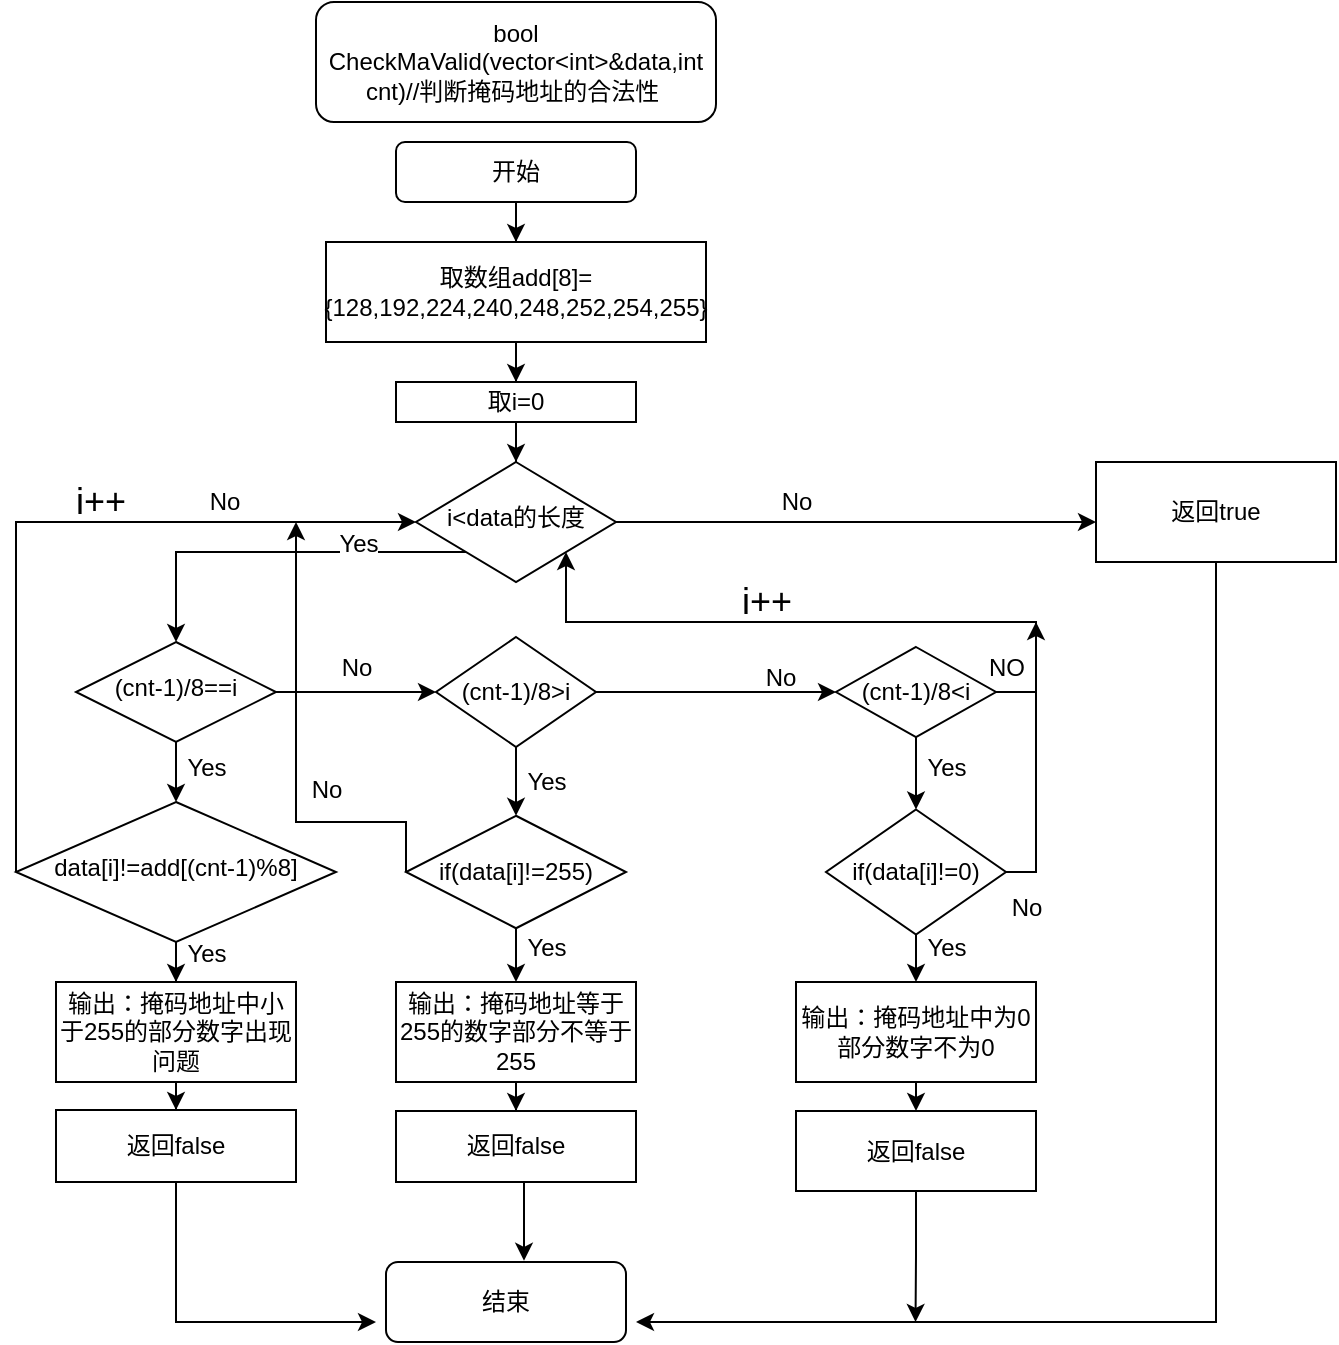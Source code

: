 <mxfile version="12.6.5" type="device"><diagram id="C5RBs43oDa-KdzZeNtuy" name="Page-1"><mxGraphModel dx="2032" dy="696" grid="1" gridSize="10" guides="1" tooltips="1" connect="1" arrows="1" fold="1" page="1" pageScale="1" pageWidth="827" pageHeight="1169" math="0" shadow="0"><root><mxCell id="WIyWlLk6GJQsqaUBKTNV-0"/><mxCell id="WIyWlLk6GJQsqaUBKTNV-1" parent="WIyWlLk6GJQsqaUBKTNV-0"/><mxCell id="8NQHq2jkCFOHeiE671VH-1" style="edgeStyle=orthogonalEdgeStyle;rounded=0;orthogonalLoop=1;jettySize=auto;html=1;" edge="1" parent="WIyWlLk6GJQsqaUBKTNV-1" source="WIyWlLk6GJQsqaUBKTNV-3" target="8NQHq2jkCFOHeiE671VH-2"><mxGeometry relative="1" as="geometry"><mxPoint x="220" y="120" as="targetPoint"/></mxGeometry></mxCell><mxCell id="WIyWlLk6GJQsqaUBKTNV-3" value="开始&lt;br&gt;" style="rounded=1;whiteSpace=wrap;html=1;fontSize=12;glass=0;strokeWidth=1;shadow=0;" parent="WIyWlLk6GJQsqaUBKTNV-1" vertex="1"><mxGeometry x="160" y="70" width="120" height="30" as="geometry"/></mxCell><mxCell id="8NQHq2jkCFOHeiE671VH-12" style="edgeStyle=orthogonalEdgeStyle;rounded=0;orthogonalLoop=1;jettySize=auto;html=1;exitX=0;exitY=1;exitDx=0;exitDy=0;entryX=0.5;entryY=0;entryDx=0;entryDy=0;" edge="1" parent="WIyWlLk6GJQsqaUBKTNV-1" source="WIyWlLk6GJQsqaUBKTNV-6" target="WIyWlLk6GJQsqaUBKTNV-10"><mxGeometry relative="1" as="geometry"/></mxCell><mxCell id="8NQHq2jkCFOHeiE671VH-37" value="Yes" style="text;html=1;align=center;verticalAlign=middle;resizable=0;points=[];labelBackgroundColor=#ffffff;" vertex="1" connectable="0" parent="8NQHq2jkCFOHeiE671VH-12"><mxGeometry x="-0.429" y="-4" relative="1" as="geometry"><mxPoint as="offset"/></mxGeometry></mxCell><mxCell id="8NQHq2jkCFOHeiE671VH-40" style="edgeStyle=orthogonalEdgeStyle;rounded=0;orthogonalLoop=1;jettySize=auto;html=1;exitX=1;exitY=0.5;exitDx=0;exitDy=0;" edge="1" parent="WIyWlLk6GJQsqaUBKTNV-1" source="WIyWlLk6GJQsqaUBKTNV-6"><mxGeometry relative="1" as="geometry"><mxPoint x="510" y="260" as="targetPoint"/></mxGeometry></mxCell><mxCell id="WIyWlLk6GJQsqaUBKTNV-6" value="i&amp;lt;data的长度" style="rhombus;whiteSpace=wrap;html=1;shadow=0;fontFamily=Helvetica;fontSize=12;align=center;strokeWidth=1;spacing=6;spacingTop=-4;" parent="WIyWlLk6GJQsqaUBKTNV-1" vertex="1"><mxGeometry x="170" y="230" width="100" height="60" as="geometry"/></mxCell><mxCell id="8NQHq2jkCFOHeiE671VH-19" value="" style="edgeStyle=orthogonalEdgeStyle;rounded=0;orthogonalLoop=1;jettySize=auto;html=1;" edge="1" parent="WIyWlLk6GJQsqaUBKTNV-1" source="WIyWlLk6GJQsqaUBKTNV-10" target="8NQHq2jkCFOHeiE671VH-18"><mxGeometry relative="1" as="geometry"/></mxCell><mxCell id="8NQHq2jkCFOHeiE671VH-46" style="edgeStyle=orthogonalEdgeStyle;rounded=0;orthogonalLoop=1;jettySize=auto;html=1;exitX=1;exitY=0.5;exitDx=0;exitDy=0;entryX=0;entryY=0.5;entryDx=0;entryDy=0;" edge="1" parent="WIyWlLk6GJQsqaUBKTNV-1" source="WIyWlLk6GJQsqaUBKTNV-10" target="8NQHq2jkCFOHeiE671VH-14"><mxGeometry relative="1" as="geometry"/></mxCell><mxCell id="WIyWlLk6GJQsqaUBKTNV-10" value="(cnt-1)/8==i" style="rhombus;whiteSpace=wrap;html=1;shadow=0;fontFamily=Helvetica;fontSize=12;align=center;strokeWidth=1;spacing=6;spacingTop=-4;" parent="WIyWlLk6GJQsqaUBKTNV-1" vertex="1"><mxGeometry y="320" width="100" height="50" as="geometry"/></mxCell><mxCell id="8NQHq2jkCFOHeiE671VH-24" style="edgeStyle=orthogonalEdgeStyle;rounded=0;orthogonalLoop=1;jettySize=auto;html=1;exitX=0.5;exitY=1;exitDx=0;exitDy=0;" edge="1" parent="WIyWlLk6GJQsqaUBKTNV-1" source="8NQHq2jkCFOHeiE671VH-18" target="8NQHq2jkCFOHeiE671VH-25"><mxGeometry relative="1" as="geometry"><mxPoint x="50" y="490" as="targetPoint"/></mxGeometry></mxCell><mxCell id="8NQHq2jkCFOHeiE671VH-56" style="edgeStyle=orthogonalEdgeStyle;rounded=0;orthogonalLoop=1;jettySize=auto;html=1;exitX=0;exitY=0.5;exitDx=0;exitDy=0;entryX=0;entryY=0.5;entryDx=0;entryDy=0;" edge="1" parent="WIyWlLk6GJQsqaUBKTNV-1" source="8NQHq2jkCFOHeiE671VH-18" target="WIyWlLk6GJQsqaUBKTNV-6"><mxGeometry relative="1" as="geometry"><mxPoint x="-50" y="230" as="targetPoint"/><Array as="points"><mxPoint x="-30" y="260"/></Array></mxGeometry></mxCell><mxCell id="8NQHq2jkCFOHeiE671VH-18" value="data[i]!=add[(cnt-1)%8]" style="rhombus;whiteSpace=wrap;html=1;shadow=0;fontFamily=Helvetica;fontSize=12;align=center;strokeWidth=1;spacing=6;spacingTop=-4;" vertex="1" parent="WIyWlLk6GJQsqaUBKTNV-1"><mxGeometry x="-30" y="400" width="160" height="70" as="geometry"/></mxCell><mxCell id="WIyWlLk6GJQsqaUBKTNV-11" value="结束" style="rounded=1;whiteSpace=wrap;html=1;fontSize=12;glass=0;strokeWidth=1;shadow=0;" parent="WIyWlLk6GJQsqaUBKTNV-1" vertex="1"><mxGeometry x="155" y="630" width="120" height="40" as="geometry"/></mxCell><mxCell id="8NQHq2jkCFOHeiE671VH-0" value="bool CheckMaValid(vector&amp;lt;int&amp;gt;&amp;amp;data,int cnt)//判断掩码地址的合法性&amp;nbsp;" style="rounded=1;whiteSpace=wrap;html=1;" vertex="1" parent="WIyWlLk6GJQsqaUBKTNV-1"><mxGeometry x="120" width="200" height="60" as="geometry"/></mxCell><mxCell id="8NQHq2jkCFOHeiE671VH-3" style="edgeStyle=orthogonalEdgeStyle;rounded=0;orthogonalLoop=1;jettySize=auto;html=1;exitX=0.5;exitY=1;exitDx=0;exitDy=0;" edge="1" parent="WIyWlLk6GJQsqaUBKTNV-1" source="8NQHq2jkCFOHeiE671VH-2" target="8NQHq2jkCFOHeiE671VH-4"><mxGeometry relative="1" as="geometry"><mxPoint x="220" y="190" as="targetPoint"/></mxGeometry></mxCell><mxCell id="8NQHq2jkCFOHeiE671VH-2" value="取数组add[8]={128,192,224,240,248,252,254,255}" style="rounded=0;whiteSpace=wrap;html=1;" vertex="1" parent="WIyWlLk6GJQsqaUBKTNV-1"><mxGeometry x="125" y="120" width="190" height="50" as="geometry"/></mxCell><mxCell id="8NQHq2jkCFOHeiE671VH-9" style="edgeStyle=orthogonalEdgeStyle;rounded=0;orthogonalLoop=1;jettySize=auto;html=1;entryX=0.5;entryY=0;entryDx=0;entryDy=0;" edge="1" parent="WIyWlLk6GJQsqaUBKTNV-1" source="8NQHq2jkCFOHeiE671VH-4" target="WIyWlLk6GJQsqaUBKTNV-6"><mxGeometry relative="1" as="geometry"/></mxCell><mxCell id="8NQHq2jkCFOHeiE671VH-4" value="取i=0" style="rounded=0;whiteSpace=wrap;html=1;" vertex="1" parent="WIyWlLk6GJQsqaUBKTNV-1"><mxGeometry x="160" y="190" width="120" height="20" as="geometry"/></mxCell><mxCell id="8NQHq2jkCFOHeiE671VH-20" style="edgeStyle=orthogonalEdgeStyle;rounded=0;orthogonalLoop=1;jettySize=auto;html=1;exitX=0.5;exitY=1;exitDx=0;exitDy=0;" edge="1" parent="WIyWlLk6GJQsqaUBKTNV-1" source="8NQHq2jkCFOHeiE671VH-14" target="8NQHq2jkCFOHeiE671VH-21"><mxGeometry relative="1" as="geometry"><mxPoint x="220" y="400" as="targetPoint"/></mxGeometry></mxCell><mxCell id="8NQHq2jkCFOHeiE671VH-48" style="edgeStyle=orthogonalEdgeStyle;rounded=0;orthogonalLoop=1;jettySize=auto;html=1;exitX=1;exitY=0.5;exitDx=0;exitDy=0;entryX=0;entryY=0.5;entryDx=0;entryDy=0;" edge="1" parent="WIyWlLk6GJQsqaUBKTNV-1" source="8NQHq2jkCFOHeiE671VH-14" target="8NQHq2jkCFOHeiE671VH-17"><mxGeometry relative="1" as="geometry"/></mxCell><mxCell id="8NQHq2jkCFOHeiE671VH-14" value="(cnt-1)/8&amp;gt;i" style="rhombus;whiteSpace=wrap;html=1;" vertex="1" parent="WIyWlLk6GJQsqaUBKTNV-1"><mxGeometry x="180" y="317.5" width="80" height="55" as="geometry"/></mxCell><mxCell id="8NQHq2jkCFOHeiE671VH-22" style="edgeStyle=orthogonalEdgeStyle;rounded=0;orthogonalLoop=1;jettySize=auto;html=1;exitX=0.5;exitY=1;exitDx=0;exitDy=0;" edge="1" parent="WIyWlLk6GJQsqaUBKTNV-1" source="8NQHq2jkCFOHeiE671VH-17" target="8NQHq2jkCFOHeiE671VH-23"><mxGeometry relative="1" as="geometry"><mxPoint x="420" y="400" as="targetPoint"/></mxGeometry></mxCell><mxCell id="8NQHq2jkCFOHeiE671VH-50" style="edgeStyle=orthogonalEdgeStyle;rounded=0;orthogonalLoop=1;jettySize=auto;html=1;exitX=1;exitY=0.5;exitDx=0;exitDy=0;entryX=1;entryY=1;entryDx=0;entryDy=0;" edge="1" parent="WIyWlLk6GJQsqaUBKTNV-1" source="8NQHq2jkCFOHeiE671VH-17" target="WIyWlLk6GJQsqaUBKTNV-6"><mxGeometry relative="1" as="geometry"><Array as="points"><mxPoint x="480" y="345"/><mxPoint x="480" y="310"/><mxPoint x="245" y="310"/></Array></mxGeometry></mxCell><mxCell id="8NQHq2jkCFOHeiE671VH-17" value="(cnt-1)/8&amp;lt;i" style="rhombus;whiteSpace=wrap;html=1;" vertex="1" parent="WIyWlLk6GJQsqaUBKTNV-1"><mxGeometry x="380" y="322.5" width="80" height="45" as="geometry"/></mxCell><mxCell id="8NQHq2jkCFOHeiE671VH-26" style="edgeStyle=orthogonalEdgeStyle;rounded=0;orthogonalLoop=1;jettySize=auto;html=1;exitX=0.5;exitY=1;exitDx=0;exitDy=0;" edge="1" parent="WIyWlLk6GJQsqaUBKTNV-1" source="8NQHq2jkCFOHeiE671VH-21" target="8NQHq2jkCFOHeiE671VH-27"><mxGeometry relative="1" as="geometry"><mxPoint x="220" y="480" as="targetPoint"/></mxGeometry></mxCell><mxCell id="8NQHq2jkCFOHeiE671VH-57" style="edgeStyle=orthogonalEdgeStyle;rounded=0;orthogonalLoop=1;jettySize=auto;html=1;exitX=0;exitY=0.5;exitDx=0;exitDy=0;" edge="1" parent="WIyWlLk6GJQsqaUBKTNV-1" source="8NQHq2jkCFOHeiE671VH-21"><mxGeometry relative="1" as="geometry"><mxPoint x="110" y="260" as="targetPoint"/><Array as="points"><mxPoint x="165" y="410"/><mxPoint x="110" y="410"/></Array></mxGeometry></mxCell><mxCell id="8NQHq2jkCFOHeiE671VH-21" value="if(data[i]!=255)" style="rhombus;whiteSpace=wrap;html=1;" vertex="1" parent="WIyWlLk6GJQsqaUBKTNV-1"><mxGeometry x="165" y="406.88" width="110" height="56.25" as="geometry"/></mxCell><mxCell id="8NQHq2jkCFOHeiE671VH-28" style="edgeStyle=orthogonalEdgeStyle;rounded=0;orthogonalLoop=1;jettySize=auto;html=1;" edge="1" parent="WIyWlLk6GJQsqaUBKTNV-1" source="8NQHq2jkCFOHeiE671VH-23" target="8NQHq2jkCFOHeiE671VH-29"><mxGeometry relative="1" as="geometry"><mxPoint x="420" y="490" as="targetPoint"/></mxGeometry></mxCell><mxCell id="8NQHq2jkCFOHeiE671VH-61" style="edgeStyle=orthogonalEdgeStyle;rounded=0;orthogonalLoop=1;jettySize=auto;html=1;exitX=1;exitY=0.5;exitDx=0;exitDy=0;" edge="1" parent="WIyWlLk6GJQsqaUBKTNV-1" source="8NQHq2jkCFOHeiE671VH-23"><mxGeometry relative="1" as="geometry"><mxPoint x="480" y="310" as="targetPoint"/><Array as="points"><mxPoint x="480" y="435"/></Array></mxGeometry></mxCell><mxCell id="8NQHq2jkCFOHeiE671VH-23" value="if(data[i]!=0)" style="rhombus;whiteSpace=wrap;html=1;" vertex="1" parent="WIyWlLk6GJQsqaUBKTNV-1"><mxGeometry x="375" y="403.75" width="90" height="62.5" as="geometry"/></mxCell><mxCell id="8NQHq2jkCFOHeiE671VH-30" style="edgeStyle=orthogonalEdgeStyle;rounded=0;orthogonalLoop=1;jettySize=auto;html=1;exitX=0.5;exitY=1;exitDx=0;exitDy=0;" edge="1" parent="WIyWlLk6GJQsqaUBKTNV-1" source="8NQHq2jkCFOHeiE671VH-25" target="8NQHq2jkCFOHeiE671VH-31"><mxGeometry relative="1" as="geometry"><mxPoint x="50" y="560" as="targetPoint"/></mxGeometry></mxCell><mxCell id="8NQHq2jkCFOHeiE671VH-25" value="输出：掩码地址中小于255的部分数字出现问题" style="rounded=0;whiteSpace=wrap;html=1;" vertex="1" parent="WIyWlLk6GJQsqaUBKTNV-1"><mxGeometry x="-10" y="490" width="120" height="50" as="geometry"/></mxCell><mxCell id="8NQHq2jkCFOHeiE671VH-32" style="edgeStyle=orthogonalEdgeStyle;rounded=0;orthogonalLoop=1;jettySize=auto;html=1;exitX=0.5;exitY=1;exitDx=0;exitDy=0;" edge="1" parent="WIyWlLk6GJQsqaUBKTNV-1" source="8NQHq2jkCFOHeiE671VH-27" target="8NQHq2jkCFOHeiE671VH-33"><mxGeometry relative="1" as="geometry"><mxPoint x="220" y="560" as="targetPoint"/></mxGeometry></mxCell><mxCell id="8NQHq2jkCFOHeiE671VH-27" value="输出：掩码地址等于255的数字部分不等于255&lt;br&gt;" style="rounded=0;whiteSpace=wrap;html=1;" vertex="1" parent="WIyWlLk6GJQsqaUBKTNV-1"><mxGeometry x="160" y="490" width="120" height="50" as="geometry"/></mxCell><mxCell id="8NQHq2jkCFOHeiE671VH-36" style="edgeStyle=orthogonalEdgeStyle;rounded=0;orthogonalLoop=1;jettySize=auto;html=1;exitX=0.5;exitY=1;exitDx=0;exitDy=0;entryX=0.5;entryY=0;entryDx=0;entryDy=0;" edge="1" parent="WIyWlLk6GJQsqaUBKTNV-1" source="8NQHq2jkCFOHeiE671VH-29" target="8NQHq2jkCFOHeiE671VH-35"><mxGeometry relative="1" as="geometry"/></mxCell><mxCell id="8NQHq2jkCFOHeiE671VH-29" value="输出：掩码地址中为0部分数字不为0&lt;br&gt;" style="rounded=0;whiteSpace=wrap;html=1;" vertex="1" parent="WIyWlLk6GJQsqaUBKTNV-1"><mxGeometry x="360" y="490" width="120" height="50" as="geometry"/></mxCell><mxCell id="8NQHq2jkCFOHeiE671VH-71" style="edgeStyle=orthogonalEdgeStyle;rounded=0;orthogonalLoop=1;jettySize=auto;html=1;exitX=0.5;exitY=1;exitDx=0;exitDy=0;" edge="1" parent="WIyWlLk6GJQsqaUBKTNV-1" source="8NQHq2jkCFOHeiE671VH-31"><mxGeometry relative="1" as="geometry"><mxPoint x="150" y="660" as="targetPoint"/><Array as="points"><mxPoint x="50" y="660"/></Array></mxGeometry></mxCell><mxCell id="8NQHq2jkCFOHeiE671VH-31" value="返回false" style="rounded=0;whiteSpace=wrap;html=1;" vertex="1" parent="WIyWlLk6GJQsqaUBKTNV-1"><mxGeometry x="-10" y="554" width="120" height="36" as="geometry"/></mxCell><mxCell id="8NQHq2jkCFOHeiE671VH-73" style="edgeStyle=orthogonalEdgeStyle;rounded=0;orthogonalLoop=1;jettySize=auto;html=1;exitX=0.5;exitY=1;exitDx=0;exitDy=0;entryX=0.575;entryY=-0.015;entryDx=0;entryDy=0;entryPerimeter=0;" edge="1" parent="WIyWlLk6GJQsqaUBKTNV-1" source="8NQHq2jkCFOHeiE671VH-33" target="WIyWlLk6GJQsqaUBKTNV-11"><mxGeometry relative="1" as="geometry"/></mxCell><mxCell id="8NQHq2jkCFOHeiE671VH-33" value="返回false" style="rounded=0;whiteSpace=wrap;html=1;" vertex="1" parent="WIyWlLk6GJQsqaUBKTNV-1"><mxGeometry x="160" y="554.5" width="120" height="35.5" as="geometry"/></mxCell><mxCell id="8NQHq2jkCFOHeiE671VH-74" style="edgeStyle=orthogonalEdgeStyle;rounded=0;orthogonalLoop=1;jettySize=auto;html=1;exitX=0.5;exitY=1;exitDx=0;exitDy=0;" edge="1" parent="WIyWlLk6GJQsqaUBKTNV-1" source="8NQHq2jkCFOHeiE671VH-35"><mxGeometry relative="1" as="geometry"><mxPoint x="419.765" y="660" as="targetPoint"/></mxGeometry></mxCell><mxCell id="8NQHq2jkCFOHeiE671VH-35" value="返回false" style="rounded=0;whiteSpace=wrap;html=1;" vertex="1" parent="WIyWlLk6GJQsqaUBKTNV-1"><mxGeometry x="360" y="554.5" width="120" height="40" as="geometry"/></mxCell><mxCell id="8NQHq2jkCFOHeiE671VH-41" value="No" style="text;html=1;align=center;verticalAlign=middle;resizable=0;points=[];autosize=1;" vertex="1" parent="WIyWlLk6GJQsqaUBKTNV-1"><mxGeometry x="345" y="240" width="30" height="20" as="geometry"/></mxCell><mxCell id="8NQHq2jkCFOHeiE671VH-43" style="edgeStyle=orthogonalEdgeStyle;rounded=0;orthogonalLoop=1;jettySize=auto;html=1;" edge="1" parent="WIyWlLk6GJQsqaUBKTNV-1" source="8NQHq2jkCFOHeiE671VH-42"><mxGeometry relative="1" as="geometry"><mxPoint x="280" y="660" as="targetPoint"/><Array as="points"><mxPoint x="570" y="630"/><mxPoint x="570" y="660"/></Array></mxGeometry></mxCell><mxCell id="8NQHq2jkCFOHeiE671VH-42" value="返回true" style="rounded=0;whiteSpace=wrap;html=1;" vertex="1" parent="WIyWlLk6GJQsqaUBKTNV-1"><mxGeometry x="510" y="230" width="120" height="50" as="geometry"/></mxCell><mxCell id="8NQHq2jkCFOHeiE671VH-47" value="No" style="text;html=1;align=center;verticalAlign=middle;resizable=0;points=[];autosize=1;" vertex="1" parent="WIyWlLk6GJQsqaUBKTNV-1"><mxGeometry x="125" y="322.5" width="30" height="20" as="geometry"/></mxCell><mxCell id="8NQHq2jkCFOHeiE671VH-49" value="No" style="text;html=1;align=center;verticalAlign=middle;resizable=0;points=[];autosize=1;" vertex="1" parent="WIyWlLk6GJQsqaUBKTNV-1"><mxGeometry x="337" y="328" width="30" height="20" as="geometry"/></mxCell><mxCell id="8NQHq2jkCFOHeiE671VH-51" value="NO&lt;br&gt;" style="text;html=1;align=center;verticalAlign=middle;resizable=0;points=[];autosize=1;" vertex="1" parent="WIyWlLk6GJQsqaUBKTNV-1"><mxGeometry x="450" y="322.5" width="30" height="20" as="geometry"/></mxCell><mxCell id="8NQHq2jkCFOHeiE671VH-52" value="Yes" style="text;html=1;align=center;verticalAlign=middle;resizable=0;points=[];autosize=1;" vertex="1" parent="WIyWlLk6GJQsqaUBKTNV-1"><mxGeometry x="50" y="372.5" width="30" height="20" as="geometry"/></mxCell><mxCell id="8NQHq2jkCFOHeiE671VH-53" value="Yes" style="text;html=1;align=center;verticalAlign=middle;resizable=0;points=[];autosize=1;" vertex="1" parent="WIyWlLk6GJQsqaUBKTNV-1"><mxGeometry x="220" y="380" width="30" height="20" as="geometry"/></mxCell><mxCell id="8NQHq2jkCFOHeiE671VH-54" value="Yes" style="text;html=1;align=center;verticalAlign=middle;resizable=0;points=[];autosize=1;" vertex="1" parent="WIyWlLk6GJQsqaUBKTNV-1"><mxGeometry x="420" y="372.5" width="30" height="20" as="geometry"/></mxCell><mxCell id="8NQHq2jkCFOHeiE671VH-55" value="&lt;font style=&quot;font-size: 18px&quot;&gt;i++&lt;/font&gt;" style="text;html=1;align=center;verticalAlign=middle;resizable=0;points=[];autosize=1;" vertex="1" parent="WIyWlLk6GJQsqaUBKTNV-1"><mxGeometry x="325" y="290" width="40" height="20" as="geometry"/></mxCell><mxCell id="8NQHq2jkCFOHeiE671VH-58" value="No" style="text;html=1;align=center;verticalAlign=middle;resizable=0;points=[];autosize=1;" vertex="1" parent="WIyWlLk6GJQsqaUBKTNV-1"><mxGeometry x="59" y="240" width="30" height="20" as="geometry"/></mxCell><mxCell id="8NQHq2jkCFOHeiE671VH-59" value="No" style="text;html=1;align=center;verticalAlign=middle;resizable=0;points=[];autosize=1;" vertex="1" parent="WIyWlLk6GJQsqaUBKTNV-1"><mxGeometry x="110" y="383.75" width="30" height="20" as="geometry"/></mxCell><mxCell id="8NQHq2jkCFOHeiE671VH-62" value="No" style="text;html=1;align=center;verticalAlign=middle;resizable=0;points=[];autosize=1;" vertex="1" parent="WIyWlLk6GJQsqaUBKTNV-1"><mxGeometry x="460" y="443.13" width="30" height="20" as="geometry"/></mxCell><mxCell id="8NQHq2jkCFOHeiE671VH-63" value="Yes" style="text;html=1;align=center;verticalAlign=middle;resizable=0;points=[];autosize=1;" vertex="1" parent="WIyWlLk6GJQsqaUBKTNV-1"><mxGeometry x="420" y="463.13" width="30" height="20" as="geometry"/></mxCell><mxCell id="8NQHq2jkCFOHeiE671VH-64" value="Yes" style="text;html=1;align=center;verticalAlign=middle;resizable=0;points=[];autosize=1;" vertex="1" parent="WIyWlLk6GJQsqaUBKTNV-1"><mxGeometry x="220" y="463.13" width="30" height="20" as="geometry"/></mxCell><mxCell id="8NQHq2jkCFOHeiE671VH-65" value="Yes" style="text;html=1;align=center;verticalAlign=middle;resizable=0;points=[];autosize=1;" vertex="1" parent="WIyWlLk6GJQsqaUBKTNV-1"><mxGeometry x="50" y="466.25" width="30" height="20" as="geometry"/></mxCell><mxCell id="8NQHq2jkCFOHeiE671VH-66" value="&lt;font style=&quot;font-size: 18px&quot;&gt;i++&lt;/font&gt;" style="text;html=1;align=center;verticalAlign=middle;resizable=0;points=[];autosize=1;" vertex="1" parent="WIyWlLk6GJQsqaUBKTNV-1"><mxGeometry x="-8" y="240" width="40" height="20" as="geometry"/></mxCell></root></mxGraphModel></diagram></mxfile>